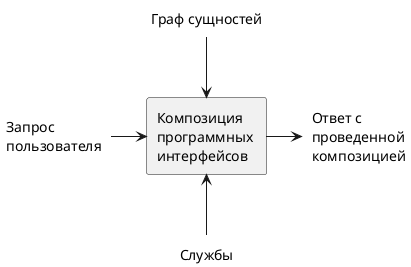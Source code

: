@startuml

'left to right direction

skinparam linetype ortho



rectangle "Композиция \nпрограммных \nинтерфейсов" as k {

}

'together {

label "Запрос\nпользователя" as l1
'label "Граф\nсущностей" as l2

'}

'l1 ..[hidden] l2


label "Граф сущностей" as l3
label Службы as l4
label "Ответ с\nпроведенной\nкомпозицией" as l5
l1 -r-> k
'l2 -r-> k
l3 -d-> k
l4 -U-> k
k -r-> l5
@enduml


